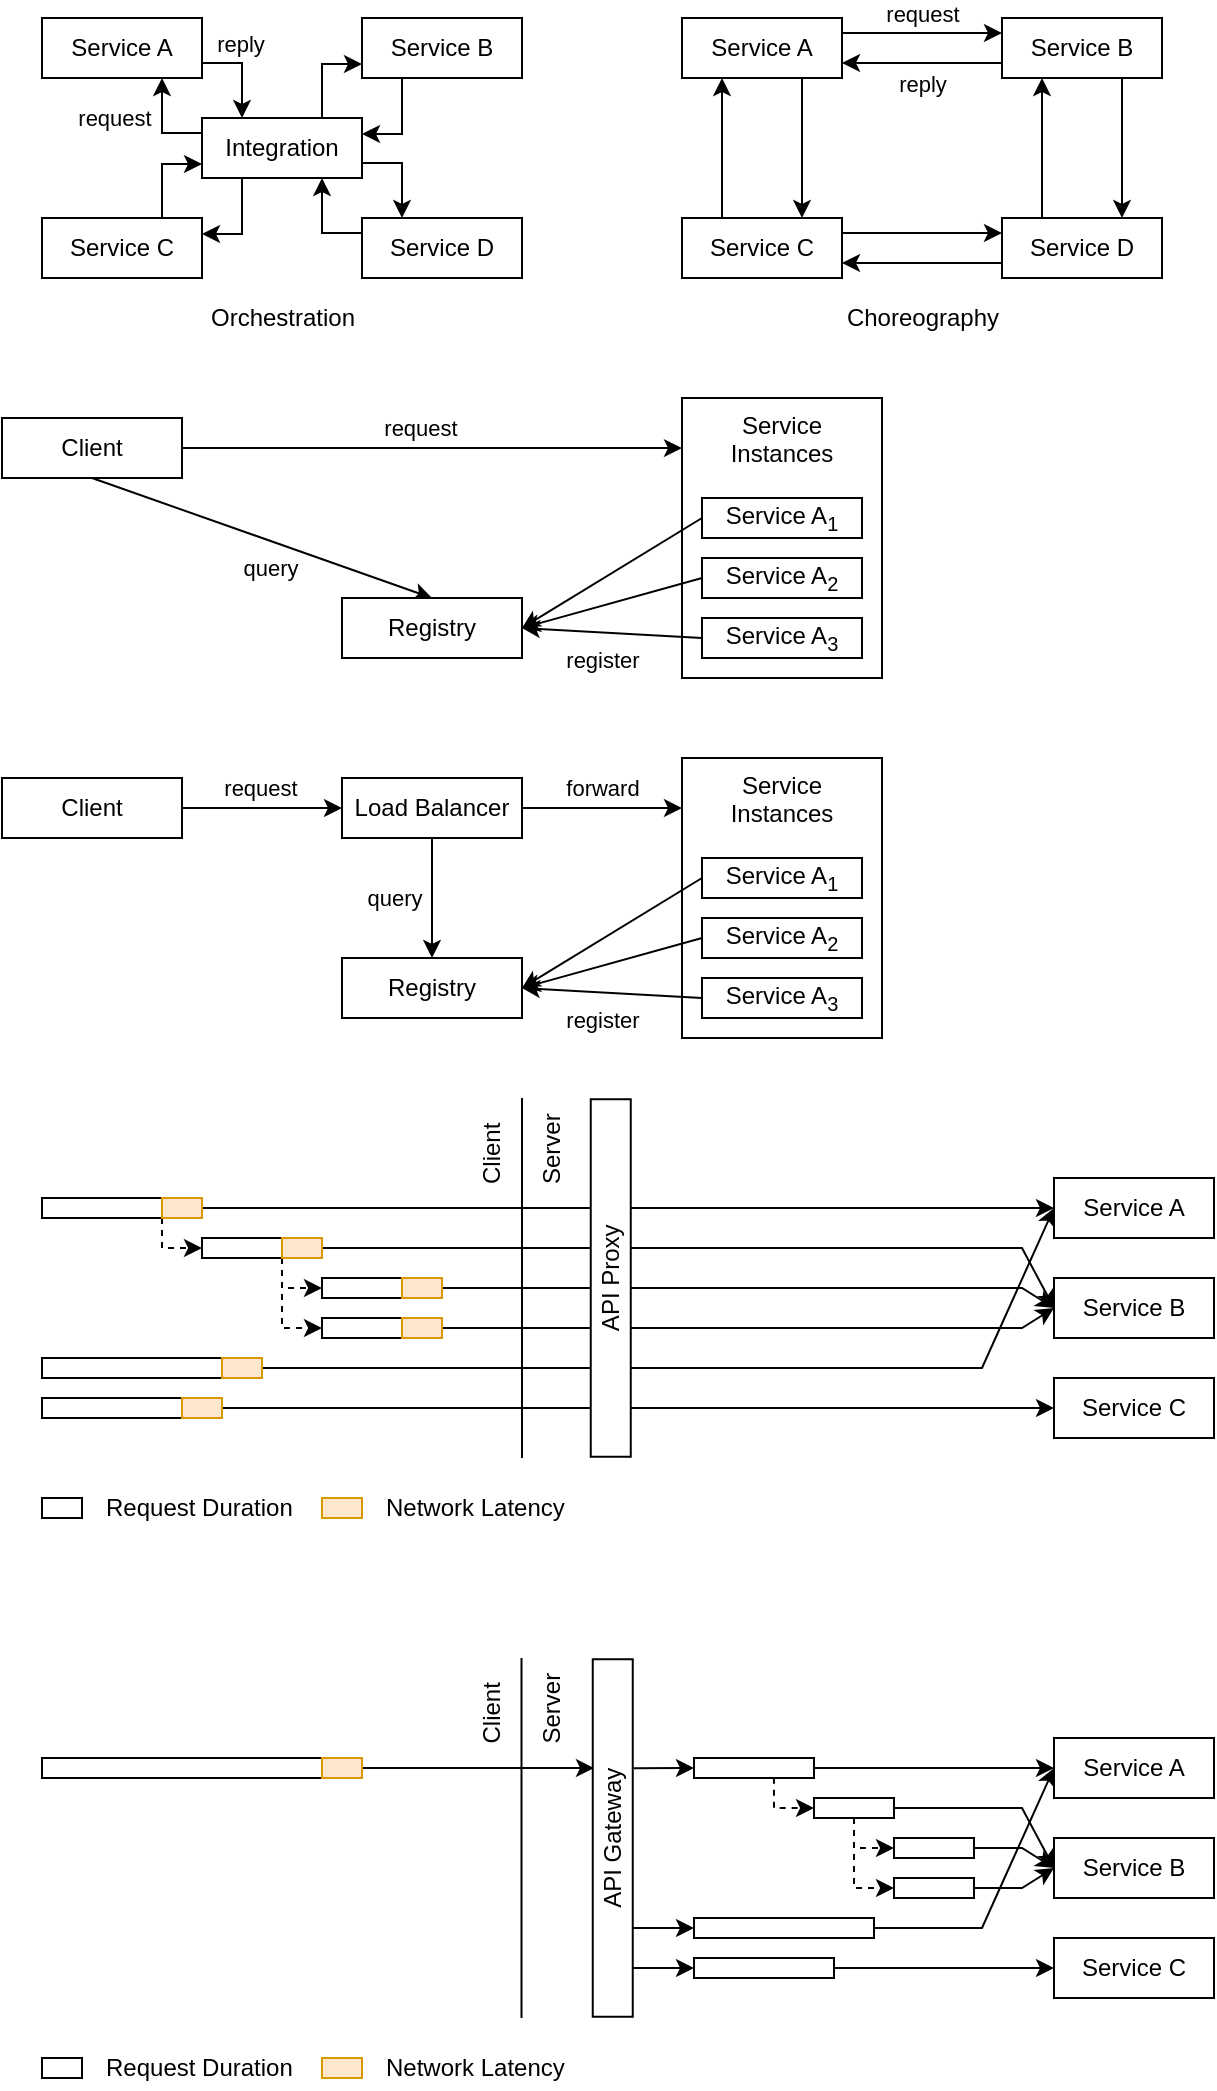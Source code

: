 <mxfile version="15.8.7" type="device"><diagram id="clQjOwdK5qsoFUEOvHZ4" name="Seite-1"><mxGraphModel dx="1106" dy="997" grid="1" gridSize="10" guides="1" tooltips="1" connect="1" arrows="1" fold="1" page="1" pageScale="1" pageWidth="827" pageHeight="1169" math="0" shadow="0"><root><mxCell id="0"/><mxCell id="1" parent="0"/><mxCell id="0bEYqxbUFKdqYjiuyI0d-25" style="edgeStyle=orthogonalEdgeStyle;rounded=0;orthogonalLoop=1;jettySize=auto;html=1;exitX=1;exitY=0.75;exitDx=0;exitDy=0;entryX=0.25;entryY=0;entryDx=0;entryDy=0;" parent="1" source="0bEYqxbUFKdqYjiuyI0d-1" target="0bEYqxbUFKdqYjiuyI0d-6" edge="1"><mxGeometry relative="1" as="geometry"/></mxCell><mxCell id="0bEYqxbUFKdqYjiuyI0d-34" value="reply" style="edgeLabel;html=1;align=center;verticalAlign=middle;resizable=0;points=[];" parent="0bEYqxbUFKdqYjiuyI0d-25" vertex="1" connectable="0"><mxGeometry x="-0.36" y="1" relative="1" as="geometry"><mxPoint x="4" y="-9" as="offset"/></mxGeometry></mxCell><mxCell id="0bEYqxbUFKdqYjiuyI0d-1" value="Service A" style="rounded=0;whiteSpace=wrap;html=1;" parent="1" vertex="1"><mxGeometry x="40" y="60" width="80" height="30" as="geometry"/></mxCell><mxCell id="0bEYqxbUFKdqYjiuyI0d-28" style="edgeStyle=orthogonalEdgeStyle;rounded=0;orthogonalLoop=1;jettySize=auto;html=1;exitX=0.25;exitY=1;exitDx=0;exitDy=0;entryX=1;entryY=0.25;entryDx=0;entryDy=0;" parent="1" source="0bEYqxbUFKdqYjiuyI0d-3" target="0bEYqxbUFKdqYjiuyI0d-6" edge="1"><mxGeometry relative="1" as="geometry"><mxPoint x="230" y="120" as="targetPoint"/><Array as="points"><mxPoint x="220" y="118"/><mxPoint x="200" y="118"/></Array></mxGeometry></mxCell><mxCell id="0bEYqxbUFKdqYjiuyI0d-3" value="Service B" style="rounded=0;whiteSpace=wrap;html=1;" parent="1" vertex="1"><mxGeometry x="200" y="60" width="80" height="30" as="geometry"/></mxCell><mxCell id="0bEYqxbUFKdqYjiuyI0d-32" style="edgeStyle=orthogonalEdgeStyle;rounded=0;orthogonalLoop=1;jettySize=auto;html=1;exitX=0.75;exitY=0;exitDx=0;exitDy=0;entryX=0;entryY=0.75;entryDx=0;entryDy=0;" parent="1" source="0bEYqxbUFKdqYjiuyI0d-4" target="0bEYqxbUFKdqYjiuyI0d-6" edge="1"><mxGeometry relative="1" as="geometry"><Array as="points"><mxPoint x="100" y="133"/><mxPoint x="120" y="133"/></Array></mxGeometry></mxCell><mxCell id="0bEYqxbUFKdqYjiuyI0d-4" value="Service C" style="rounded=0;whiteSpace=wrap;html=1;" parent="1" vertex="1"><mxGeometry x="40" y="160" width="80" height="30" as="geometry"/></mxCell><mxCell id="0bEYqxbUFKdqYjiuyI0d-30" style="edgeStyle=orthogonalEdgeStyle;rounded=0;orthogonalLoop=1;jettySize=auto;html=1;exitX=0;exitY=0.25;exitDx=0;exitDy=0;entryX=0.75;entryY=1;entryDx=0;entryDy=0;" parent="1" source="0bEYqxbUFKdqYjiuyI0d-5" target="0bEYqxbUFKdqYjiuyI0d-6" edge="1"><mxGeometry relative="1" as="geometry"/></mxCell><mxCell id="0bEYqxbUFKdqYjiuyI0d-5" value="Service D" style="rounded=0;whiteSpace=wrap;html=1;" parent="1" vertex="1"><mxGeometry x="200" y="160" width="80" height="30" as="geometry"/></mxCell><mxCell id="0bEYqxbUFKdqYjiuyI0d-26" style="edgeStyle=orthogonalEdgeStyle;rounded=0;orthogonalLoop=1;jettySize=auto;html=1;exitX=0;exitY=0.25;exitDx=0;exitDy=0;entryX=0.75;entryY=1;entryDx=0;entryDy=0;" parent="1" source="0bEYqxbUFKdqYjiuyI0d-6" target="0bEYqxbUFKdqYjiuyI0d-1" edge="1"><mxGeometry relative="1" as="geometry"/></mxCell><mxCell id="0bEYqxbUFKdqYjiuyI0d-33" value="request" style="edgeLabel;html=1;align=center;verticalAlign=middle;resizable=0;points=[];" parent="0bEYqxbUFKdqYjiuyI0d-26" vertex="1" connectable="0"><mxGeometry x="0.303" y="-1" relative="1" as="geometry"><mxPoint x="-25" y="3" as="offset"/></mxGeometry></mxCell><mxCell id="0bEYqxbUFKdqYjiuyI0d-27" style="edgeStyle=orthogonalEdgeStyle;rounded=0;orthogonalLoop=1;jettySize=auto;html=1;exitX=0.75;exitY=0;exitDx=0;exitDy=0;entryX=0;entryY=0.75;entryDx=0;entryDy=0;" parent="1" source="0bEYqxbUFKdqYjiuyI0d-6" target="0bEYqxbUFKdqYjiuyI0d-3" edge="1"><mxGeometry relative="1" as="geometry"><Array as="points"><mxPoint x="180" y="83"/><mxPoint x="200" y="83"/></Array></mxGeometry></mxCell><mxCell id="0bEYqxbUFKdqYjiuyI0d-29" style="edgeStyle=orthogonalEdgeStyle;rounded=0;orthogonalLoop=1;jettySize=auto;html=1;exitX=1;exitY=0.75;exitDx=0;exitDy=0;entryX=0.25;entryY=0;entryDx=0;entryDy=0;" parent="1" source="0bEYqxbUFKdqYjiuyI0d-6" target="0bEYqxbUFKdqYjiuyI0d-5" edge="1"><mxGeometry relative="1" as="geometry"/></mxCell><mxCell id="0bEYqxbUFKdqYjiuyI0d-31" style="edgeStyle=orthogonalEdgeStyle;rounded=0;orthogonalLoop=1;jettySize=auto;html=1;exitX=0.25;exitY=1;exitDx=0;exitDy=0;entryX=1;entryY=0.25;entryDx=0;entryDy=0;" parent="1" source="0bEYqxbUFKdqYjiuyI0d-6" target="0bEYqxbUFKdqYjiuyI0d-4" edge="1"><mxGeometry relative="1" as="geometry"><Array as="points"><mxPoint x="140" y="168"/><mxPoint x="120" y="168"/></Array></mxGeometry></mxCell><mxCell id="0bEYqxbUFKdqYjiuyI0d-6" value="Integration" style="rounded=0;whiteSpace=wrap;html=1;" parent="1" vertex="1"><mxGeometry x="120" y="110" width="80" height="30" as="geometry"/></mxCell><mxCell id="0bEYqxbUFKdqYjiuyI0d-13" style="edgeStyle=orthogonalEdgeStyle;rounded=0;orthogonalLoop=1;jettySize=auto;html=1;exitX=1;exitY=0.75;exitDx=0;exitDy=0;entryX=0;entryY=0.75;entryDx=0;entryDy=0;startArrow=classic;startFill=1;endArrow=none;endFill=0;" parent="1" source="0bEYqxbUFKdqYjiuyI0d-7" target="0bEYqxbUFKdqYjiuyI0d-10" edge="1"><mxGeometry relative="1" as="geometry"/></mxCell><mxCell id="0bEYqxbUFKdqYjiuyI0d-24" value="reply" style="edgeLabel;html=1;align=center;verticalAlign=middle;resizable=0;points=[];" parent="0bEYqxbUFKdqYjiuyI0d-13" vertex="1" connectable="0"><mxGeometry x="-0.258" y="-1" relative="1" as="geometry"><mxPoint x="10" y="9" as="offset"/></mxGeometry></mxCell><mxCell id="0bEYqxbUFKdqYjiuyI0d-23" style="edgeStyle=orthogonalEdgeStyle;rounded=0;orthogonalLoop=1;jettySize=auto;html=1;exitX=0.25;exitY=1;exitDx=0;exitDy=0;entryX=0.25;entryY=0;entryDx=0;entryDy=0;startArrow=classic;startFill=1;endArrow=none;endFill=0;" parent="1" source="0bEYqxbUFKdqYjiuyI0d-7" target="0bEYqxbUFKdqYjiuyI0d-11" edge="1"><mxGeometry relative="1" as="geometry"/></mxCell><mxCell id="0bEYqxbUFKdqYjiuyI0d-7" value="Service A" style="rounded=0;whiteSpace=wrap;html=1;" parent="1" vertex="1"><mxGeometry x="360" y="60" width="80" height="30" as="geometry"/></mxCell><mxCell id="0bEYqxbUFKdqYjiuyI0d-14" style="edgeStyle=orthogonalEdgeStyle;rounded=0;orthogonalLoop=1;jettySize=auto;html=1;exitX=0;exitY=0.25;exitDx=0;exitDy=0;entryX=1;entryY=0.25;entryDx=0;entryDy=0;startArrow=classic;startFill=1;endArrow=none;endFill=0;" parent="1" source="0bEYqxbUFKdqYjiuyI0d-10" target="0bEYqxbUFKdqYjiuyI0d-7" edge="1"><mxGeometry relative="1" as="geometry"/></mxCell><mxCell id="0bEYqxbUFKdqYjiuyI0d-15" value="request" style="edgeLabel;html=1;align=center;verticalAlign=middle;resizable=0;points=[];" parent="0bEYqxbUFKdqYjiuyI0d-14" vertex="1" connectable="0"><mxGeometry x="0.071" y="-3" relative="1" as="geometry"><mxPoint x="3" y="-7" as="offset"/></mxGeometry></mxCell><mxCell id="0bEYqxbUFKdqYjiuyI0d-17" style="edgeStyle=orthogonalEdgeStyle;rounded=0;orthogonalLoop=1;jettySize=auto;html=1;exitX=0.25;exitY=1;exitDx=0;exitDy=0;entryX=0.25;entryY=0;entryDx=0;entryDy=0;startArrow=classic;startFill=1;endArrow=none;endFill=0;" parent="1" source="0bEYqxbUFKdqYjiuyI0d-10" target="0bEYqxbUFKdqYjiuyI0d-12" edge="1"><mxGeometry relative="1" as="geometry"/></mxCell><mxCell id="0bEYqxbUFKdqYjiuyI0d-10" value="Service B" style="rounded=0;whiteSpace=wrap;html=1;" parent="1" vertex="1"><mxGeometry x="520" y="60" width="80" height="30" as="geometry"/></mxCell><mxCell id="0bEYqxbUFKdqYjiuyI0d-20" style="edgeStyle=orthogonalEdgeStyle;rounded=0;orthogonalLoop=1;jettySize=auto;html=1;exitX=0.75;exitY=0;exitDx=0;exitDy=0;entryX=0.75;entryY=1;entryDx=0;entryDy=0;startArrow=classic;startFill=1;endArrow=none;endFill=0;" parent="1" source="0bEYqxbUFKdqYjiuyI0d-11" target="0bEYqxbUFKdqYjiuyI0d-7" edge="1"><mxGeometry relative="1" as="geometry"/></mxCell><mxCell id="0bEYqxbUFKdqYjiuyI0d-22" style="edgeStyle=orthogonalEdgeStyle;rounded=0;orthogonalLoop=1;jettySize=auto;html=1;exitX=1;exitY=0.75;exitDx=0;exitDy=0;entryX=0;entryY=0.75;entryDx=0;entryDy=0;endArrow=none;endFill=0;startArrow=classic;startFill=1;" parent="1" source="0bEYqxbUFKdqYjiuyI0d-11" target="0bEYqxbUFKdqYjiuyI0d-12" edge="1"><mxGeometry relative="1" as="geometry"/></mxCell><mxCell id="0bEYqxbUFKdqYjiuyI0d-11" value="Service C" style="rounded=0;whiteSpace=wrap;html=1;" parent="1" vertex="1"><mxGeometry x="360" y="160" width="80" height="30" as="geometry"/></mxCell><mxCell id="0bEYqxbUFKdqYjiuyI0d-18" style="edgeStyle=orthogonalEdgeStyle;rounded=0;orthogonalLoop=1;jettySize=auto;html=1;exitX=0.75;exitY=0;exitDx=0;exitDy=0;entryX=0.75;entryY=1;entryDx=0;entryDy=0;endArrow=none;endFill=0;startArrow=classic;startFill=1;" parent="1" source="0bEYqxbUFKdqYjiuyI0d-12" target="0bEYqxbUFKdqYjiuyI0d-10" edge="1"><mxGeometry relative="1" as="geometry"/></mxCell><mxCell id="0bEYqxbUFKdqYjiuyI0d-19" style="edgeStyle=orthogonalEdgeStyle;rounded=0;orthogonalLoop=1;jettySize=auto;html=1;exitX=0;exitY=0.25;exitDx=0;exitDy=0;entryX=1;entryY=0.25;entryDx=0;entryDy=0;startArrow=classic;startFill=1;endArrow=none;endFill=0;" parent="1" source="0bEYqxbUFKdqYjiuyI0d-12" target="0bEYqxbUFKdqYjiuyI0d-11" edge="1"><mxGeometry relative="1" as="geometry"/></mxCell><mxCell id="0bEYqxbUFKdqYjiuyI0d-12" value="Service D" style="rounded=0;whiteSpace=wrap;html=1;" parent="1" vertex="1"><mxGeometry x="520" y="160" width="80" height="30" as="geometry"/></mxCell><mxCell id="0bEYqxbUFKdqYjiuyI0d-43" value="" style="rounded=0;orthogonalLoop=1;jettySize=auto;html=1;exitX=0.5;exitY=1;exitDx=0;exitDy=0;entryX=0.5;entryY=0;entryDx=0;entryDy=0;" parent="1" source="0bEYqxbUFKdqYjiuyI0d-36" target="0bEYqxbUFKdqYjiuyI0d-40" edge="1"><mxGeometry relative="1" as="geometry"/></mxCell><mxCell id="0bEYqxbUFKdqYjiuyI0d-52" value="query" style="edgeLabel;html=1;align=center;verticalAlign=middle;resizable=0;points=[];" parent="0bEYqxbUFKdqYjiuyI0d-43" vertex="1" connectable="0"><mxGeometry x="0.033" y="-1" relative="1" as="geometry"><mxPoint x="1" y="13" as="offset"/></mxGeometry></mxCell><mxCell id="0bEYqxbUFKdqYjiuyI0d-44" style="rounded=0;orthogonalLoop=1;jettySize=auto;html=1;exitX=1;exitY=0.5;exitDx=0;exitDy=0;entryX=0;entryY=0.179;entryDx=0;entryDy=0;entryPerimeter=0;" parent="1" source="0bEYqxbUFKdqYjiuyI0d-36" target="0bEYqxbUFKdqYjiuyI0d-42" edge="1"><mxGeometry relative="1" as="geometry"><mxPoint x="340" y="275" as="targetPoint"/></mxGeometry></mxCell><mxCell id="0bEYqxbUFKdqYjiuyI0d-51" value="request" style="edgeLabel;html=1;align=center;verticalAlign=middle;resizable=0;points=[];labelBackgroundColor=default;" parent="0bEYqxbUFKdqYjiuyI0d-44" vertex="1" connectable="0"><mxGeometry x="-0.05" y="1" relative="1" as="geometry"><mxPoint y="-9" as="offset"/></mxGeometry></mxCell><mxCell id="0bEYqxbUFKdqYjiuyI0d-36" value="Client" style="rounded=0;whiteSpace=wrap;html=1;" parent="1" vertex="1"><mxGeometry x="20" y="260" width="90" height="30" as="geometry"/></mxCell><mxCell id="0bEYqxbUFKdqYjiuyI0d-40" value="Registry" style="rounded=0;whiteSpace=wrap;html=1;" parent="1" vertex="1"><mxGeometry x="190" y="350" width="90" height="30" as="geometry"/></mxCell><mxCell id="0bEYqxbUFKdqYjiuyI0d-69" value="" style="edgeStyle=orthogonalEdgeStyle;rounded=0;orthogonalLoop=1;jettySize=auto;html=1;exitX=0.5;exitY=1;exitDx=0;exitDy=0;entryX=0.5;entryY=0;entryDx=0;entryDy=0;" parent="1" source="0bEYqxbUFKdqYjiuyI0d-73" target="0bEYqxbUFKdqYjiuyI0d-74" edge="1"><mxGeometry relative="1" as="geometry"/></mxCell><mxCell id="0bEYqxbUFKdqYjiuyI0d-70" value="query" style="edgeLabel;html=1;align=center;verticalAlign=middle;resizable=0;points=[];" parent="0bEYqxbUFKdqYjiuyI0d-69" vertex="1" connectable="0"><mxGeometry x="0.033" y="-1" relative="1" as="geometry"><mxPoint x="-18" y="-1" as="offset"/></mxGeometry></mxCell><mxCell id="0bEYqxbUFKdqYjiuyI0d-71" style="rounded=0;orthogonalLoop=1;jettySize=auto;html=1;exitX=1;exitY=0.5;exitDx=0;exitDy=0;entryX=0;entryY=0.179;entryDx=0;entryDy=0;entryPerimeter=0;" parent="1" source="0bEYqxbUFKdqYjiuyI0d-73" target="0bEYqxbUFKdqYjiuyI0d-75" edge="1"><mxGeometry relative="1" as="geometry"><mxPoint x="340" y="455" as="targetPoint"/></mxGeometry></mxCell><mxCell id="0bEYqxbUFKdqYjiuyI0d-72" value="forward" style="edgeLabel;html=1;align=center;verticalAlign=middle;resizable=0;points=[];labelBackgroundColor=default;" parent="0bEYqxbUFKdqYjiuyI0d-71" vertex="1" connectable="0"><mxGeometry x="-0.05" y="1" relative="1" as="geometry"><mxPoint x="2" y="-9" as="offset"/></mxGeometry></mxCell><mxCell id="0bEYqxbUFKdqYjiuyI0d-73" value="Load Balancer" style="rounded=0;whiteSpace=wrap;html=1;" parent="1" vertex="1"><mxGeometry x="190" y="440" width="90" height="30" as="geometry"/></mxCell><mxCell id="0bEYqxbUFKdqYjiuyI0d-74" value="Registry" style="rounded=0;whiteSpace=wrap;html=1;" parent="1" vertex="1"><mxGeometry x="190" y="530" width="90" height="30" as="geometry"/></mxCell><mxCell id="0bEYqxbUFKdqYjiuyI0d-83" value="" style="group;verticalAlign=top;" parent="1" vertex="1" connectable="0"><mxGeometry x="360" y="250" width="100" height="140" as="geometry"/></mxCell><mxCell id="0bEYqxbUFKdqYjiuyI0d-42" value="Service&lt;br&gt;Instances" style="rounded=0;whiteSpace=wrap;html=1;verticalAlign=top;" parent="0bEYqxbUFKdqYjiuyI0d-83" vertex="1"><mxGeometry width="100" height="140" as="geometry"/></mxCell><mxCell id="0bEYqxbUFKdqYjiuyI0d-37" value="Service A&lt;sub&gt;1&lt;/sub&gt;" style="rounded=0;whiteSpace=wrap;html=1;" parent="0bEYqxbUFKdqYjiuyI0d-83" vertex="1"><mxGeometry x="10" y="50" width="80" height="20" as="geometry"/></mxCell><mxCell id="0bEYqxbUFKdqYjiuyI0d-38" value="Service A&lt;sub&gt;2&lt;/sub&gt;" style="rounded=0;whiteSpace=wrap;html=1;" parent="0bEYqxbUFKdqYjiuyI0d-83" vertex="1"><mxGeometry x="10" y="80" width="80" height="20" as="geometry"/></mxCell><mxCell id="0bEYqxbUFKdqYjiuyI0d-39" value="Service A&lt;sub&gt;3&lt;/sub&gt;" style="rounded=0;whiteSpace=wrap;html=1;" parent="0bEYqxbUFKdqYjiuyI0d-83" vertex="1"><mxGeometry x="10" y="110" width="80" height="20" as="geometry"/></mxCell><mxCell id="0bEYqxbUFKdqYjiuyI0d-46" style="edgeStyle=none;rounded=0;orthogonalLoop=1;jettySize=auto;html=1;exitX=0;exitY=0.5;exitDx=0;exitDy=0;entryX=1;entryY=0.5;entryDx=0;entryDy=0;" parent="1" source="0bEYqxbUFKdqYjiuyI0d-37" target="0bEYqxbUFKdqYjiuyI0d-40" edge="1"><mxGeometry relative="1" as="geometry"/></mxCell><mxCell id="0bEYqxbUFKdqYjiuyI0d-47" style="edgeStyle=none;rounded=0;orthogonalLoop=1;jettySize=auto;html=1;exitX=0;exitY=0.5;exitDx=0;exitDy=0;entryX=1;entryY=0.5;entryDx=0;entryDy=0;" parent="1" source="0bEYqxbUFKdqYjiuyI0d-38" target="0bEYqxbUFKdqYjiuyI0d-40" edge="1"><mxGeometry relative="1" as="geometry"/></mxCell><mxCell id="0bEYqxbUFKdqYjiuyI0d-48" style="edgeStyle=none;rounded=0;orthogonalLoop=1;jettySize=auto;html=1;exitX=0;exitY=0.5;exitDx=0;exitDy=0;entryX=1;entryY=0.5;entryDx=0;entryDy=0;" parent="1" source="0bEYqxbUFKdqYjiuyI0d-39" target="0bEYqxbUFKdqYjiuyI0d-40" edge="1"><mxGeometry relative="1" as="geometry"/></mxCell><mxCell id="0bEYqxbUFKdqYjiuyI0d-53" value="register" style="edgeLabel;html=1;align=center;verticalAlign=middle;resizable=0;points=[];labelBackgroundColor=default;" parent="0bEYqxbUFKdqYjiuyI0d-48" vertex="1" connectable="0"><mxGeometry x="0.012" relative="1" as="geometry"><mxPoint x="-5" y="13" as="offset"/></mxGeometry></mxCell><mxCell id="0bEYqxbUFKdqYjiuyI0d-84" value="" style="group" parent="1" vertex="1" connectable="0"><mxGeometry x="360" y="430" width="100" height="140" as="geometry"/></mxCell><mxCell id="0bEYqxbUFKdqYjiuyI0d-75" value="Service&lt;br&gt;Instances" style="rounded=0;whiteSpace=wrap;html=1;verticalAlign=top;" parent="0bEYqxbUFKdqYjiuyI0d-84" vertex="1"><mxGeometry width="100" height="140" as="geometry"/></mxCell><mxCell id="0bEYqxbUFKdqYjiuyI0d-76" value="Service A&lt;sub&gt;1&lt;/sub&gt;" style="rounded=0;whiteSpace=wrap;html=1;" parent="0bEYqxbUFKdqYjiuyI0d-84" vertex="1"><mxGeometry x="10" y="50" width="80" height="20" as="geometry"/></mxCell><mxCell id="0bEYqxbUFKdqYjiuyI0d-77" value="Service A&lt;sub&gt;2&lt;/sub&gt;" style="rounded=0;whiteSpace=wrap;html=1;" parent="0bEYqxbUFKdqYjiuyI0d-84" vertex="1"><mxGeometry x="10" y="80" width="80" height="20" as="geometry"/></mxCell><mxCell id="0bEYqxbUFKdqYjiuyI0d-78" value="Service A&lt;sub&gt;3&lt;/sub&gt;" style="rounded=0;whiteSpace=wrap;html=1;" parent="0bEYqxbUFKdqYjiuyI0d-84" vertex="1"><mxGeometry x="10" y="110" width="80" height="20" as="geometry"/></mxCell><mxCell id="0bEYqxbUFKdqYjiuyI0d-86" style="edgeStyle=none;rounded=0;orthogonalLoop=1;jettySize=auto;html=1;exitX=1;exitY=0.5;exitDx=0;exitDy=0;entryX=0;entryY=0.5;entryDx=0;entryDy=0;" parent="1" source="0bEYqxbUFKdqYjiuyI0d-85" target="0bEYqxbUFKdqYjiuyI0d-73" edge="1"><mxGeometry relative="1" as="geometry"/></mxCell><mxCell id="0bEYqxbUFKdqYjiuyI0d-87" value="request" style="edgeLabel;html=1;align=center;verticalAlign=middle;resizable=0;points=[];" parent="0bEYqxbUFKdqYjiuyI0d-86" vertex="1" connectable="0"><mxGeometry x="-0.032" relative="1" as="geometry"><mxPoint y="-10" as="offset"/></mxGeometry></mxCell><mxCell id="0bEYqxbUFKdqYjiuyI0d-85" value="Client" style="rounded=0;whiteSpace=wrap;html=1;" parent="1" vertex="1"><mxGeometry x="20" y="440" width="90" height="30" as="geometry"/></mxCell><mxCell id="0bEYqxbUFKdqYjiuyI0d-79" style="edgeStyle=none;rounded=0;orthogonalLoop=1;jettySize=auto;html=1;exitX=0;exitY=0.5;exitDx=0;exitDy=0;entryX=1;entryY=0.5;entryDx=0;entryDy=0;" parent="1" source="0bEYqxbUFKdqYjiuyI0d-76" target="0bEYqxbUFKdqYjiuyI0d-74" edge="1"><mxGeometry relative="1" as="geometry"/></mxCell><mxCell id="0bEYqxbUFKdqYjiuyI0d-80" style="edgeStyle=none;rounded=0;orthogonalLoop=1;jettySize=auto;html=1;exitX=0;exitY=0.5;exitDx=0;exitDy=0;entryX=1;entryY=0.5;entryDx=0;entryDy=0;" parent="1" source="0bEYqxbUFKdqYjiuyI0d-77" target="0bEYqxbUFKdqYjiuyI0d-74" edge="1"><mxGeometry relative="1" as="geometry"/></mxCell><mxCell id="0bEYqxbUFKdqYjiuyI0d-81" style="edgeStyle=none;rounded=0;orthogonalLoop=1;jettySize=auto;html=1;exitX=0;exitY=0.5;exitDx=0;exitDy=0;entryX=1;entryY=0.5;entryDx=0;entryDy=0;" parent="1" source="0bEYqxbUFKdqYjiuyI0d-78" target="0bEYqxbUFKdqYjiuyI0d-74" edge="1"><mxGeometry relative="1" as="geometry"/></mxCell><mxCell id="0bEYqxbUFKdqYjiuyI0d-82" value="register" style="edgeLabel;html=1;align=center;verticalAlign=middle;resizable=0;points=[];labelBackgroundColor=default;" parent="0bEYqxbUFKdqYjiuyI0d-81" vertex="1" connectable="0"><mxGeometry x="0.012" relative="1" as="geometry"><mxPoint x="-5" y="13" as="offset"/></mxGeometry></mxCell><mxCell id="0bEYqxbUFKdqYjiuyI0d-89" value="" style="rounded=0;whiteSpace=wrap;html=1;" parent="1" vertex="1"><mxGeometry x="40" y="650" width="80" height="10" as="geometry"/></mxCell><mxCell id="0bEYqxbUFKdqYjiuyI0d-113" style="edgeStyle=none;rounded=0;orthogonalLoop=1;jettySize=auto;html=1;exitX=0;exitY=1;exitDx=0;exitDy=0;entryX=0;entryY=0.5;entryDx=0;entryDy=0;dashed=1;startArrow=none;startFill=0;endArrow=classic;endFill=1;" parent="1" source="0bEYqxbUFKdqYjiuyI0d-90" target="0bEYqxbUFKdqYjiuyI0d-92" edge="1"><mxGeometry relative="1" as="geometry"><Array as="points"><mxPoint x="100" y="675"/></Array></mxGeometry></mxCell><mxCell id="0bEYqxbUFKdqYjiuyI0d-119" style="edgeStyle=none;rounded=0;orthogonalLoop=1;jettySize=auto;html=1;exitX=1;exitY=0.5;exitDx=0;exitDy=0;startArrow=none;startFill=0;endArrow=classic;endFill=1;entryX=0;entryY=0.5;entryDx=0;entryDy=0;" parent="1" source="0bEYqxbUFKdqYjiuyI0d-90" target="0bEYqxbUFKdqYjiuyI0d-122" edge="1"><mxGeometry relative="1" as="geometry"><mxPoint x="290" y="655" as="targetPoint"/></mxGeometry></mxCell><mxCell id="0bEYqxbUFKdqYjiuyI0d-90" value="" style="rounded=0;whiteSpace=wrap;html=1;fillColor=#ffe6cc;strokeColor=#d79b00;" parent="1" vertex="1"><mxGeometry x="100" y="650" width="20" height="10" as="geometry"/></mxCell><mxCell id="0bEYqxbUFKdqYjiuyI0d-92" value="" style="rounded=0;whiteSpace=wrap;html=1;" parent="1" vertex="1"><mxGeometry x="120" y="670" width="60" height="10" as="geometry"/></mxCell><mxCell id="0bEYqxbUFKdqYjiuyI0d-114" style="edgeStyle=none;rounded=0;orthogonalLoop=1;jettySize=auto;html=1;exitX=0;exitY=1;exitDx=0;exitDy=0;entryX=0;entryY=0.5;entryDx=0;entryDy=0;dashed=1;startArrow=none;startFill=0;endArrow=classic;endFill=1;" parent="1" source="0bEYqxbUFKdqYjiuyI0d-93" target="0bEYqxbUFKdqYjiuyI0d-94" edge="1"><mxGeometry relative="1" as="geometry"><Array as="points"><mxPoint x="160" y="695"/></Array></mxGeometry></mxCell><mxCell id="0bEYqxbUFKdqYjiuyI0d-115" style="edgeStyle=none;rounded=0;orthogonalLoop=1;jettySize=auto;html=1;exitX=0;exitY=1;exitDx=0;exitDy=0;entryX=0;entryY=0.5;entryDx=0;entryDy=0;dashed=1;startArrow=none;startFill=0;endArrow=classic;endFill=1;" parent="1" source="0bEYqxbUFKdqYjiuyI0d-93" target="0bEYqxbUFKdqYjiuyI0d-96" edge="1"><mxGeometry relative="1" as="geometry"><Array as="points"><mxPoint x="160" y="715"/></Array></mxGeometry></mxCell><mxCell id="0bEYqxbUFKdqYjiuyI0d-118" style="edgeStyle=none;rounded=0;orthogonalLoop=1;jettySize=auto;html=1;exitX=1;exitY=0.5;exitDx=0;exitDy=0;startArrow=none;startFill=0;endArrow=classic;endFill=1;entryX=0;entryY=0.5;entryDx=0;entryDy=0;" parent="1" source="0bEYqxbUFKdqYjiuyI0d-93" target="0bEYqxbUFKdqYjiuyI0d-123" edge="1"><mxGeometry relative="1" as="geometry"><mxPoint x="370" y="675" as="targetPoint"/><Array as="points"><mxPoint x="330" y="675"/><mxPoint x="530" y="675"/></Array></mxGeometry></mxCell><mxCell id="0bEYqxbUFKdqYjiuyI0d-93" value="" style="rounded=0;whiteSpace=wrap;html=1;fillColor=#ffe6cc;strokeColor=#d79b00;" parent="1" vertex="1"><mxGeometry x="160" y="670" width="20" height="10" as="geometry"/></mxCell><mxCell id="0bEYqxbUFKdqYjiuyI0d-94" value="" style="rounded=0;whiteSpace=wrap;html=1;" parent="1" vertex="1"><mxGeometry x="180" y="690" width="60" height="10" as="geometry"/></mxCell><mxCell id="0bEYqxbUFKdqYjiuyI0d-116" style="edgeStyle=none;rounded=0;orthogonalLoop=1;jettySize=auto;html=1;exitX=1;exitY=0.5;exitDx=0;exitDy=0;startArrow=none;startFill=0;endArrow=classic;endFill=1;entryX=0;entryY=0.5;entryDx=0;entryDy=0;" parent="1" source="0bEYqxbUFKdqYjiuyI0d-95" target="0bEYqxbUFKdqYjiuyI0d-123" edge="1"><mxGeometry relative="1" as="geometry"><mxPoint x="290" y="695" as="targetPoint"/><Array as="points"><mxPoint x="330" y="695"/><mxPoint x="530" y="695"/></Array></mxGeometry></mxCell><mxCell id="0bEYqxbUFKdqYjiuyI0d-95" value="" style="rounded=0;whiteSpace=wrap;html=1;fillColor=#ffe6cc;strokeColor=#d79b00;" parent="1" vertex="1"><mxGeometry x="220" y="690" width="20" height="10" as="geometry"/></mxCell><mxCell id="0bEYqxbUFKdqYjiuyI0d-96" value="" style="rounded=0;whiteSpace=wrap;html=1;" parent="1" vertex="1"><mxGeometry x="180" y="710" width="60" height="10" as="geometry"/></mxCell><mxCell id="0bEYqxbUFKdqYjiuyI0d-117" style="edgeStyle=none;rounded=0;orthogonalLoop=1;jettySize=auto;html=1;exitX=1;exitY=0.5;exitDx=0;exitDy=0;startArrow=none;startFill=0;endArrow=classic;endFill=1;entryX=0;entryY=0.5;entryDx=0;entryDy=0;" parent="1" source="0bEYqxbUFKdqYjiuyI0d-97" target="0bEYqxbUFKdqYjiuyI0d-123" edge="1"><mxGeometry relative="1" as="geometry"><mxPoint x="290" y="715" as="targetPoint"/><Array as="points"><mxPoint x="330" y="715"/><mxPoint x="530" y="715"/></Array></mxGeometry></mxCell><mxCell id="0bEYqxbUFKdqYjiuyI0d-97" value="" style="rounded=0;whiteSpace=wrap;html=1;fillColor=#ffe6cc;strokeColor=#d79b00;" parent="1" vertex="1"><mxGeometry x="220" y="710" width="20" height="10" as="geometry"/></mxCell><mxCell id="0bEYqxbUFKdqYjiuyI0d-101" value="" style="rounded=0;whiteSpace=wrap;html=1;" parent="1" vertex="1"><mxGeometry x="40" y="730" width="110" height="10" as="geometry"/></mxCell><mxCell id="0bEYqxbUFKdqYjiuyI0d-120" style="edgeStyle=none;rounded=0;orthogonalLoop=1;jettySize=auto;html=1;exitX=1;exitY=0.5;exitDx=0;exitDy=0;startArrow=none;startFill=0;endArrow=classic;endFill=1;entryX=0;entryY=0.5;entryDx=0;entryDy=0;" parent="1" source="0bEYqxbUFKdqYjiuyI0d-102" target="0bEYqxbUFKdqYjiuyI0d-122" edge="1"><mxGeometry relative="1" as="geometry"><mxPoint x="310" y="735" as="targetPoint"/><Array as="points"><mxPoint x="330" y="735"/><mxPoint x="510" y="735"/></Array></mxGeometry></mxCell><mxCell id="0bEYqxbUFKdqYjiuyI0d-102" value="" style="rounded=0;whiteSpace=wrap;html=1;fillColor=#ffe6cc;strokeColor=#d79b00;" parent="1" vertex="1"><mxGeometry x="130" y="730" width="20" height="10" as="geometry"/></mxCell><mxCell id="0bEYqxbUFKdqYjiuyI0d-103" value="" style="rounded=0;whiteSpace=wrap;html=1;" parent="1" vertex="1"><mxGeometry x="40" y="750" width="90" height="10" as="geometry"/></mxCell><mxCell id="0bEYqxbUFKdqYjiuyI0d-121" style="edgeStyle=none;rounded=0;orthogonalLoop=1;jettySize=auto;html=1;exitX=1;exitY=0.5;exitDx=0;exitDy=0;startArrow=none;startFill=0;endArrow=classic;endFill=1;entryX=0;entryY=0.5;entryDx=0;entryDy=0;" parent="1" source="0bEYqxbUFKdqYjiuyI0d-104" target="0bEYqxbUFKdqYjiuyI0d-124" edge="1"><mxGeometry relative="1" as="geometry"><mxPoint x="300" y="755" as="targetPoint"/></mxGeometry></mxCell><mxCell id="0bEYqxbUFKdqYjiuyI0d-104" value="" style="rounded=0;whiteSpace=wrap;html=1;fillColor=#ffe6cc;strokeColor=#d79b00;" parent="1" vertex="1"><mxGeometry x="110" y="750" width="20" height="10" as="geometry"/></mxCell><mxCell id="0bEYqxbUFKdqYjiuyI0d-107" value="" style="endArrow=none;html=1;rounded=0;" parent="1" edge="1"><mxGeometry width="50" height="50" relative="1" as="geometry"><mxPoint x="280" y="780" as="sourcePoint"/><mxPoint x="280" y="600" as="targetPoint"/></mxGeometry></mxCell><mxCell id="0bEYqxbUFKdqYjiuyI0d-108" value="Client" style="text;html=1;align=left;verticalAlign=middle;resizable=0;points=[];autosize=1;strokeColor=none;fillColor=none;rotation=-90;" parent="1" vertex="1"><mxGeometry x="240" y="610" width="50" height="20" as="geometry"/></mxCell><mxCell id="0bEYqxbUFKdqYjiuyI0d-109" value="Server" style="text;html=1;align=left;verticalAlign=middle;resizable=0;points=[];autosize=1;strokeColor=none;fillColor=none;rotation=-90;" parent="1" vertex="1"><mxGeometry x="270" y="610" width="50" height="20" as="geometry"/></mxCell><mxCell id="0bEYqxbUFKdqYjiuyI0d-122" value="Service A" style="rounded=0;whiteSpace=wrap;html=1;" parent="1" vertex="1"><mxGeometry x="546" y="640" width="80" height="30" as="geometry"/></mxCell><mxCell id="0bEYqxbUFKdqYjiuyI0d-123" value="Service B" style="rounded=0;whiteSpace=wrap;html=1;" parent="1" vertex="1"><mxGeometry x="546" y="690" width="80" height="30" as="geometry"/></mxCell><mxCell id="0bEYqxbUFKdqYjiuyI0d-124" value="Service C" style="rounded=0;whiteSpace=wrap;html=1;" parent="1" vertex="1"><mxGeometry x="546" y="740" width="80" height="30" as="geometry"/></mxCell><mxCell id="0bEYqxbUFKdqYjiuyI0d-126" value="" style="rounded=0;whiteSpace=wrap;html=1;" parent="1" vertex="1"><mxGeometry x="40" y="800" width="20" height="10" as="geometry"/></mxCell><mxCell id="0bEYqxbUFKdqYjiuyI0d-127" value="Request Duration" style="text;html=1;align=left;verticalAlign=middle;resizable=0;points=[];autosize=1;strokeColor=none;fillColor=none;" parent="1" vertex="1"><mxGeometry x="70" y="795" width="110" height="20" as="geometry"/></mxCell><mxCell id="0bEYqxbUFKdqYjiuyI0d-128" value="" style="rounded=0;whiteSpace=wrap;html=1;fillColor=#ffe6cc;strokeColor=#d79b00;" parent="1" vertex="1"><mxGeometry x="180" y="800" width="20" height="10" as="geometry"/></mxCell><mxCell id="0bEYqxbUFKdqYjiuyI0d-129" value="Network Latency" style="text;html=1;align=left;verticalAlign=middle;resizable=0;points=[];autosize=1;strokeColor=none;fillColor=none;" parent="1" vertex="1"><mxGeometry x="210" y="795" width="100" height="20" as="geometry"/></mxCell><mxCell id="0bEYqxbUFKdqYjiuyI0d-106" value="API Proxy" style="rounded=0;whiteSpace=wrap;html=1;rotation=-90;" parent="1" vertex="1"><mxGeometry x="235" y="680" width="178.75" height="20" as="geometry"/></mxCell><mxCell id="0bEYqxbUFKdqYjiuyI0d-199" style="edgeStyle=none;rounded=0;orthogonalLoop=1;jettySize=auto;html=1;exitX=0;exitY=0.5;exitDx=0;exitDy=0;entryX=0.695;entryY=1.03;entryDx=0;entryDy=0;entryPerimeter=0;startArrow=classic;startFill=1;endArrow=none;endFill=0;" parent="1" source="0bEYqxbUFKdqYjiuyI0d-162" target="0bEYqxbUFKdqYjiuyI0d-193" edge="1"><mxGeometry relative="1" as="geometry"/></mxCell><mxCell id="0bEYqxbUFKdqYjiuyI0d-162" value="" style="rounded=0;whiteSpace=wrap;html=1;" parent="1" vertex="1"><mxGeometry x="366" y="930" width="60" height="10" as="geometry"/></mxCell><mxCell id="0bEYqxbUFKdqYjiuyI0d-163" style="edgeStyle=none;rounded=0;orthogonalLoop=1;jettySize=auto;html=1;exitX=0.666;exitY=0.983;exitDx=0;exitDy=0;entryX=0;entryY=0.5;entryDx=0;entryDy=0;dashed=1;startArrow=none;startFill=0;endArrow=classic;endFill=1;exitPerimeter=0;" parent="1" source="0bEYqxbUFKdqYjiuyI0d-162" target="0bEYqxbUFKdqYjiuyI0d-166" edge="1"><mxGeometry relative="1" as="geometry"><Array as="points"><mxPoint x="406" y="955"/></Array><mxPoint x="366" y="940" as="sourcePoint"/></mxGeometry></mxCell><mxCell id="0bEYqxbUFKdqYjiuyI0d-164" style="edgeStyle=none;rounded=0;orthogonalLoop=1;jettySize=auto;html=1;startArrow=none;startFill=0;endArrow=classic;endFill=1;entryX=0;entryY=0.5;entryDx=0;entryDy=0;exitX=1;exitY=0.5;exitDx=0;exitDy=0;" parent="1" source="0bEYqxbUFKdqYjiuyI0d-162" target="0bEYqxbUFKdqYjiuyI0d-186" edge="1"><mxGeometry relative="1" as="geometry"><mxPoint x="556" y="935" as="targetPoint"/><mxPoint x="456" y="920" as="sourcePoint"/></mxGeometry></mxCell><mxCell id="0bEYqxbUFKdqYjiuyI0d-166" value="" style="rounded=0;whiteSpace=wrap;html=1;" parent="1" vertex="1"><mxGeometry x="426" y="950" width="40" height="10" as="geometry"/></mxCell><mxCell id="0bEYqxbUFKdqYjiuyI0d-167" style="edgeStyle=none;rounded=0;orthogonalLoop=1;jettySize=auto;html=1;exitX=0.5;exitY=1;exitDx=0;exitDy=0;entryX=0;entryY=0.5;entryDx=0;entryDy=0;dashed=1;startArrow=none;startFill=0;endArrow=classic;endFill=1;" parent="1" source="0bEYqxbUFKdqYjiuyI0d-166" target="0bEYqxbUFKdqYjiuyI0d-171" edge="1"><mxGeometry relative="1" as="geometry"><Array as="points"><mxPoint x="446" y="975"/></Array><mxPoint x="426" y="960" as="sourcePoint"/></mxGeometry></mxCell><mxCell id="0bEYqxbUFKdqYjiuyI0d-168" style="edgeStyle=none;rounded=0;orthogonalLoop=1;jettySize=auto;html=1;exitX=0.5;exitY=1;exitDx=0;exitDy=0;entryX=0;entryY=0.5;entryDx=0;entryDy=0;dashed=1;startArrow=none;startFill=0;endArrow=classic;endFill=1;" parent="1" source="0bEYqxbUFKdqYjiuyI0d-166" target="0bEYqxbUFKdqYjiuyI0d-174" edge="1"><mxGeometry relative="1" as="geometry"><Array as="points"><mxPoint x="446" y="995"/></Array><mxPoint x="426" y="960" as="sourcePoint"/></mxGeometry></mxCell><mxCell id="0bEYqxbUFKdqYjiuyI0d-169" style="edgeStyle=none;rounded=0;orthogonalLoop=1;jettySize=auto;html=1;startArrow=none;startFill=0;endArrow=classic;endFill=1;entryX=0;entryY=0.5;entryDx=0;entryDy=0;exitX=1;exitY=0.5;exitDx=0;exitDy=0;" parent="1" source="0bEYqxbUFKdqYjiuyI0d-166" target="0bEYqxbUFKdqYjiuyI0d-187" edge="1"><mxGeometry relative="1" as="geometry"><mxPoint x="636" y="955" as="targetPoint"/><Array as="points"><mxPoint x="530" y="955"/></Array><mxPoint x="496" y="940" as="sourcePoint"/></mxGeometry></mxCell><mxCell id="0bEYqxbUFKdqYjiuyI0d-171" value="" style="rounded=0;whiteSpace=wrap;html=1;" parent="1" vertex="1"><mxGeometry x="466" y="970" width="40" height="10" as="geometry"/></mxCell><mxCell id="0bEYqxbUFKdqYjiuyI0d-172" style="edgeStyle=none;rounded=0;orthogonalLoop=1;jettySize=auto;html=1;exitX=1;exitY=0.5;exitDx=0;exitDy=0;startArrow=none;startFill=0;endArrow=classic;endFill=1;entryX=0;entryY=0.5;entryDx=0;entryDy=0;" parent="1" target="0bEYqxbUFKdqYjiuyI0d-187" edge="1"><mxGeometry relative="1" as="geometry"><mxPoint x="556" y="975" as="targetPoint"/><Array as="points"><mxPoint x="530" y="975"/></Array><mxPoint x="506" y="975" as="sourcePoint"/></mxGeometry></mxCell><mxCell id="0bEYqxbUFKdqYjiuyI0d-174" value="" style="rounded=0;whiteSpace=wrap;html=1;" parent="1" vertex="1"><mxGeometry x="466" y="990" width="40" height="10" as="geometry"/></mxCell><mxCell id="0bEYqxbUFKdqYjiuyI0d-175" style="edgeStyle=none;rounded=0;orthogonalLoop=1;jettySize=auto;html=1;exitX=1;exitY=0.5;exitDx=0;exitDy=0;startArrow=none;startFill=0;endArrow=classic;endFill=1;entryX=0;entryY=0.5;entryDx=0;entryDy=0;" parent="1" target="0bEYqxbUFKdqYjiuyI0d-187" edge="1"><mxGeometry relative="1" as="geometry"><mxPoint x="556" y="995" as="targetPoint"/><Array as="points"><mxPoint x="530" y="995"/></Array><mxPoint x="506" y="995" as="sourcePoint"/></mxGeometry></mxCell><mxCell id="6j40p-N1h7ZfNAJr6gTW-8" style="edgeStyle=orthogonalEdgeStyle;rounded=0;jumpStyle=arc;orthogonalLoop=1;jettySize=auto;html=1;exitX=0;exitY=0.5;exitDx=0;exitDy=0;entryX=0.25;entryY=1;entryDx=0;entryDy=0;startArrow=classic;startFill=1;endArrow=none;endFill=0;" parent="1" source="0bEYqxbUFKdqYjiuyI0d-177" target="0bEYqxbUFKdqYjiuyI0d-193" edge="1"><mxGeometry relative="1" as="geometry"/></mxCell><mxCell id="0bEYqxbUFKdqYjiuyI0d-177" value="" style="rounded=0;whiteSpace=wrap;html=1;" parent="1" vertex="1"><mxGeometry x="366" y="1010" width="90" height="10" as="geometry"/></mxCell><mxCell id="0bEYqxbUFKdqYjiuyI0d-178" style="edgeStyle=none;rounded=0;orthogonalLoop=1;jettySize=auto;html=1;startArrow=none;startFill=0;endArrow=classic;endFill=1;entryX=0;entryY=0.5;entryDx=0;entryDy=0;" parent="1" target="0bEYqxbUFKdqYjiuyI0d-186" edge="1"><mxGeometry relative="1" as="geometry"><mxPoint x="576" y="1015" as="targetPoint"/><Array as="points"><mxPoint x="510" y="1015"/></Array><mxPoint x="456" y="1015" as="sourcePoint"/></mxGeometry></mxCell><mxCell id="6j40p-N1h7ZfNAJr6gTW-7" style="edgeStyle=orthogonalEdgeStyle;rounded=0;jumpStyle=arc;orthogonalLoop=1;jettySize=auto;html=1;exitX=0;exitY=0.5;exitDx=0;exitDy=0;entryX=0.136;entryY=0.999;entryDx=0;entryDy=0;entryPerimeter=0;endArrow=none;endFill=0;startArrow=classic;startFill=1;" parent="1" source="0bEYqxbUFKdqYjiuyI0d-180" target="0bEYqxbUFKdqYjiuyI0d-193" edge="1"><mxGeometry relative="1" as="geometry"/></mxCell><mxCell id="0bEYqxbUFKdqYjiuyI0d-180" value="" style="rounded=0;whiteSpace=wrap;html=1;" parent="1" vertex="1"><mxGeometry x="366" y="1030" width="70" height="10" as="geometry"/></mxCell><mxCell id="0bEYqxbUFKdqYjiuyI0d-181" style="edgeStyle=none;rounded=0;orthogonalLoop=1;jettySize=auto;html=1;startArrow=none;startFill=0;endArrow=classic;endFill=1;entryX=0;entryY=0.5;entryDx=0;entryDy=0;" parent="1" target="0bEYqxbUFKdqYjiuyI0d-188" edge="1"><mxGeometry relative="1" as="geometry"><mxPoint x="566" y="1035" as="targetPoint"/><mxPoint x="436" y="1035" as="sourcePoint"/></mxGeometry></mxCell><mxCell id="0bEYqxbUFKdqYjiuyI0d-183" value="" style="endArrow=none;html=1;rounded=0;" parent="1" edge="1"><mxGeometry width="50" height="50" relative="1" as="geometry"><mxPoint x="279.75" y="1060" as="sourcePoint"/><mxPoint x="279.75" y="880" as="targetPoint"/></mxGeometry></mxCell><mxCell id="0bEYqxbUFKdqYjiuyI0d-184" value="Client" style="text;html=1;align=left;verticalAlign=middle;resizable=0;points=[];autosize=1;strokeColor=none;fillColor=none;rotation=-90;" parent="1" vertex="1"><mxGeometry x="239.75" y="890" width="50" height="20" as="geometry"/></mxCell><mxCell id="0bEYqxbUFKdqYjiuyI0d-185" value="Server" style="text;html=1;align=left;verticalAlign=middle;resizable=0;points=[];autosize=1;strokeColor=none;fillColor=none;rotation=-90;" parent="1" vertex="1"><mxGeometry x="269.75" y="890" width="50" height="20" as="geometry"/></mxCell><mxCell id="0bEYqxbUFKdqYjiuyI0d-186" value="Service A" style="rounded=0;whiteSpace=wrap;html=1;" parent="1" vertex="1"><mxGeometry x="546" y="920" width="80" height="30" as="geometry"/></mxCell><mxCell id="0bEYqxbUFKdqYjiuyI0d-187" value="Service B" style="rounded=0;whiteSpace=wrap;html=1;" parent="1" vertex="1"><mxGeometry x="546" y="970" width="80" height="30" as="geometry"/></mxCell><mxCell id="0bEYqxbUFKdqYjiuyI0d-188" value="Service C" style="rounded=0;whiteSpace=wrap;html=1;" parent="1" vertex="1"><mxGeometry x="546" y="1020" width="80" height="30" as="geometry"/></mxCell><mxCell id="0bEYqxbUFKdqYjiuyI0d-193" value="API Gateway" style="rounded=0;whiteSpace=wrap;html=1;rotation=-90;" parent="1" vertex="1"><mxGeometry x="236" y="960" width="178.75" height="20" as="geometry"/></mxCell><mxCell id="0bEYqxbUFKdqYjiuyI0d-196" value="" style="rounded=0;whiteSpace=wrap;html=1;" parent="1" vertex="1"><mxGeometry x="40" y="930" width="160" height="10" as="geometry"/></mxCell><mxCell id="0bEYqxbUFKdqYjiuyI0d-198" style="edgeStyle=none;rounded=0;orthogonalLoop=1;jettySize=auto;html=1;exitX=1;exitY=0.5;exitDx=0;exitDy=0;startArrow=none;startFill=0;endArrow=classic;endFill=1;" parent="1" source="0bEYqxbUFKdqYjiuyI0d-197" edge="1"><mxGeometry relative="1" as="geometry"><mxPoint x="316" y="935" as="targetPoint"/></mxGeometry></mxCell><mxCell id="0bEYqxbUFKdqYjiuyI0d-197" value="" style="rounded=0;whiteSpace=wrap;html=1;fillColor=#ffe6cc;strokeColor=#d79b00;" parent="1" vertex="1"><mxGeometry x="180" y="930" width="20" height="10" as="geometry"/></mxCell><mxCell id="6j40p-N1h7ZfNAJr6gTW-1" value="Orchestration" style="text;html=1;align=center;verticalAlign=middle;resizable=0;points=[];autosize=1;strokeColor=none;fillColor=none;" parent="1" vertex="1"><mxGeometry x="115" y="200" width="90" height="20" as="geometry"/></mxCell><mxCell id="6j40p-N1h7ZfNAJr6gTW-2" value="Choreography" style="text;html=1;align=center;verticalAlign=middle;resizable=0;points=[];autosize=1;strokeColor=none;fillColor=none;" parent="1" vertex="1"><mxGeometry x="435" y="200" width="90" height="20" as="geometry"/></mxCell><mxCell id="6j40p-N1h7ZfNAJr6gTW-3" value="" style="rounded=0;whiteSpace=wrap;html=1;" parent="1" vertex="1"><mxGeometry x="40" y="1080" width="20" height="10" as="geometry"/></mxCell><mxCell id="6j40p-N1h7ZfNAJr6gTW-4" value="Request Duration" style="text;html=1;align=left;verticalAlign=middle;resizable=0;points=[];autosize=1;strokeColor=none;fillColor=none;" parent="1" vertex="1"><mxGeometry x="70" y="1075" width="110" height="20" as="geometry"/></mxCell><mxCell id="6j40p-N1h7ZfNAJr6gTW-5" value="" style="rounded=0;whiteSpace=wrap;html=1;fillColor=#ffe6cc;strokeColor=#d79b00;" parent="1" vertex="1"><mxGeometry x="180" y="1080" width="20" height="10" as="geometry"/></mxCell><mxCell id="6j40p-N1h7ZfNAJr6gTW-6" value="Network Latency" style="text;html=1;align=left;verticalAlign=middle;resizable=0;points=[];autosize=1;strokeColor=none;fillColor=none;" parent="1" vertex="1"><mxGeometry x="210" y="1075" width="100" height="20" as="geometry"/></mxCell></root></mxGraphModel></diagram></mxfile>